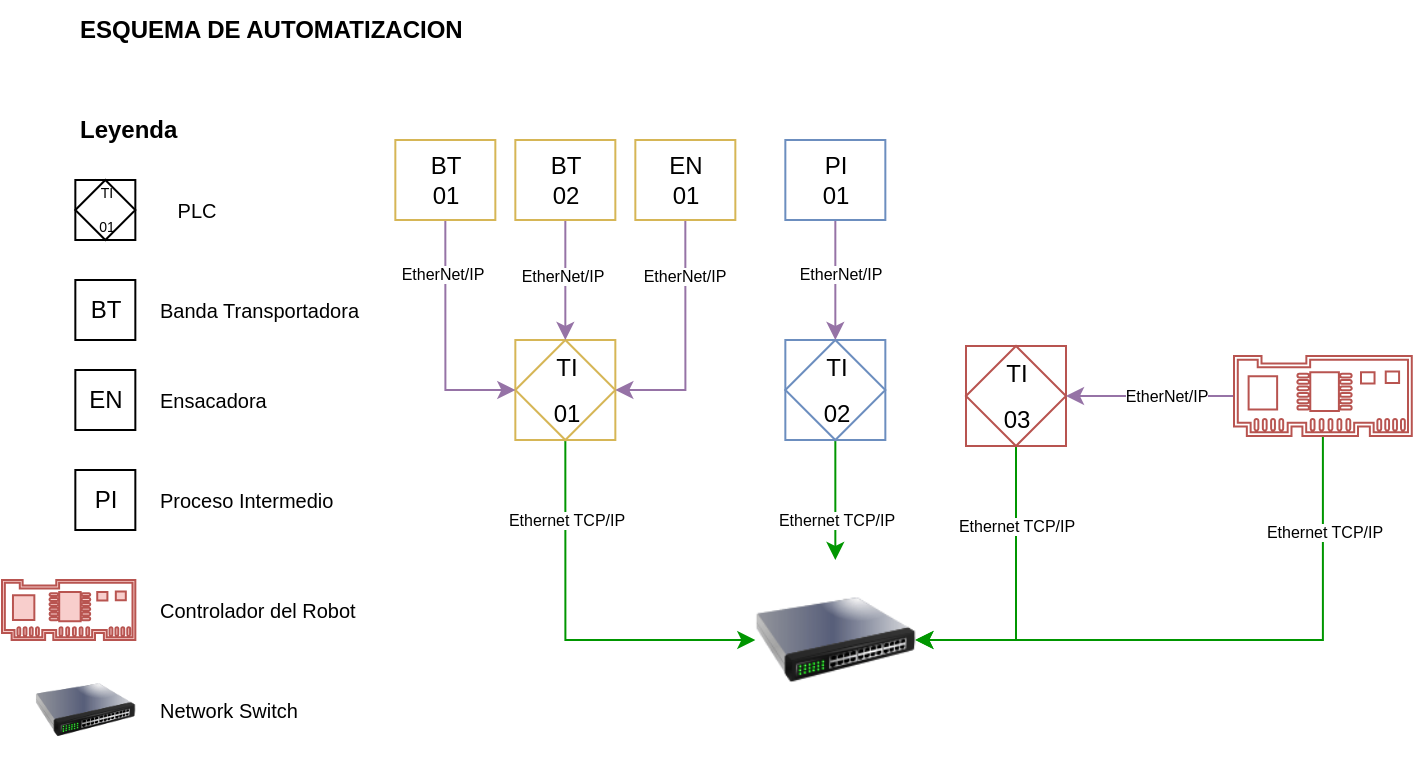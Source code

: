 <mxfile version="20.6.0" type="github">
  <diagram id="C5RBs43oDa-KdzZeNtuy" name="Page-1">
    <mxGraphModel dx="1035" dy="563" grid="0" gridSize="10" guides="1" tooltips="1" connect="1" arrows="1" fold="1" page="1" pageScale="1" pageWidth="1169" pageHeight="827" math="0" shadow="0">
      <root>
        <mxCell id="WIyWlLk6GJQsqaUBKTNV-0" />
        <mxCell id="WIyWlLk6GJQsqaUBKTNV-1" parent="WIyWlLk6GJQsqaUBKTNV-0" />
        <mxCell id="p4rsX0myzNsumyMCOvTc-4" style="edgeStyle=orthogonalEdgeStyle;rounded=0;orthogonalLoop=1;jettySize=auto;html=1;exitX=0.5;exitY=1;exitDx=0;exitDy=0;entryX=0;entryY=0.5;entryDx=0;entryDy=0;fillColor=#cdeb8b;strokeColor=#009600;" edge="1" parent="WIyWlLk6GJQsqaUBKTNV-1" source="p4rsX0myzNsumyMCOvTc-0" target="p4rsX0myzNsumyMCOvTc-3">
          <mxGeometry relative="1" as="geometry" />
        </mxCell>
        <mxCell id="p4rsX0myzNsumyMCOvTc-0" value="&lt;table cellpadding=&quot;4&quot; cellspacing=&quot;0&quot; border=&quot;0&quot; style=&quot;font-size:1em;width:100%;height:100%;&quot;&gt;&lt;tbody&gt;&lt;tr&gt;&lt;td&gt;TI&lt;/td&gt;&lt;/tr&gt;&lt;tr&gt;&lt;td&gt;01&lt;/td&gt;&lt;/tr&gt;&lt;/tbody&gt;&lt;/table&gt; " style="html=1;outlineConnect=0;align=center;dashed=0;aspect=fixed;shape=mxgraph.pid2inst.progLogCont;mounting=field;fillColor=none;strokeColor=#d6b656;" vertex="1" parent="WIyWlLk6GJQsqaUBKTNV-1">
          <mxGeometry x="315.67" y="262" width="50" height="50" as="geometry" />
        </mxCell>
        <mxCell id="p4rsX0myzNsumyMCOvTc-5" style="edgeStyle=orthogonalEdgeStyle;rounded=0;orthogonalLoop=1;jettySize=auto;html=1;exitX=0.5;exitY=1;exitDx=0;exitDy=0;fillColor=#cdeb8b;strokeColor=#009600;" edge="1" parent="WIyWlLk6GJQsqaUBKTNV-1" source="p4rsX0myzNsumyMCOvTc-1" target="p4rsX0myzNsumyMCOvTc-3">
          <mxGeometry relative="1" as="geometry" />
        </mxCell>
        <mxCell id="p4rsX0myzNsumyMCOvTc-1" value="&lt;table cellpadding=&quot;4&quot; cellspacing=&quot;0&quot; border=&quot;0&quot; style=&quot;font-size:1em;width:100%;height:100%;&quot;&gt;&lt;tbody&gt;&lt;tr&gt;&lt;td&gt;TI&lt;/td&gt;&lt;/tr&gt;&lt;tr&gt;&lt;td&gt;02&lt;/td&gt;&lt;/tr&gt;&lt;/tbody&gt;&lt;/table&gt; " style="html=1;outlineConnect=0;align=center;dashed=0;aspect=fixed;shape=mxgraph.pid2inst.progLogCont;mounting=field;fillColor=none;strokeColor=#6c8ebf;" vertex="1" parent="WIyWlLk6GJQsqaUBKTNV-1">
          <mxGeometry x="450.67" y="262" width="50" height="50" as="geometry" />
        </mxCell>
        <mxCell id="p4rsX0myzNsumyMCOvTc-6" style="edgeStyle=orthogonalEdgeStyle;rounded=0;orthogonalLoop=1;jettySize=auto;html=1;exitX=0.5;exitY=1;exitDx=0;exitDy=0;entryX=1;entryY=0.5;entryDx=0;entryDy=0;fillColor=#cdeb8b;strokeColor=#009600;" edge="1" parent="WIyWlLk6GJQsqaUBKTNV-1" source="p4rsX0myzNsumyMCOvTc-2" target="p4rsX0myzNsumyMCOvTc-3">
          <mxGeometry relative="1" as="geometry">
            <mxPoint x="555.67" y="412" as="targetPoint" />
          </mxGeometry>
        </mxCell>
        <mxCell id="p4rsX0myzNsumyMCOvTc-2" value="&lt;table cellpadding=&quot;4&quot; cellspacing=&quot;0&quot; border=&quot;0&quot; style=&quot;font-size:1em;width:100%;height:100%;&quot;&gt;&lt;tbody&gt;&lt;tr&gt;&lt;td&gt;TI&lt;/td&gt;&lt;/tr&gt;&lt;tr&gt;&lt;td&gt;03&lt;/td&gt;&lt;/tr&gt;&lt;/tbody&gt;&lt;/table&gt; " style="html=1;outlineConnect=0;align=center;dashed=0;aspect=fixed;shape=mxgraph.pid2inst.progLogCont;mounting=field;fillColor=none;strokeColor=#b85450;" vertex="1" parent="WIyWlLk6GJQsqaUBKTNV-1">
          <mxGeometry x="541" y="265" width="50" height="50" as="geometry" />
        </mxCell>
        <mxCell id="p4rsX0myzNsumyMCOvTc-3" value="" style="image;html=1;image=img/lib/clip_art/networking/Switch_128x128.png" vertex="1" parent="WIyWlLk6GJQsqaUBKTNV-1">
          <mxGeometry x="435.67" y="372" width="80" height="80" as="geometry" />
        </mxCell>
        <mxCell id="p4rsX0myzNsumyMCOvTc-10" value="&lt;b style=&quot;font-size: 12px;&quot;&gt;Leyenda&lt;/b&gt;" style="text;html=1;strokeColor=none;fillColor=none;align=left;verticalAlign=middle;whiteSpace=wrap;rounded=0;fontSize=12;" vertex="1" parent="WIyWlLk6GJQsqaUBKTNV-1">
          <mxGeometry x="95.67" y="142" width="60" height="30" as="geometry" />
        </mxCell>
        <mxCell id="p4rsX0myzNsumyMCOvTc-12" style="edgeStyle=orthogonalEdgeStyle;rounded=0;orthogonalLoop=1;jettySize=auto;html=1;entryX=1;entryY=0.5;entryDx=0;entryDy=0;fontSize=10;fillColor=#cdeb8b;strokeColor=#009600;" edge="1" parent="WIyWlLk6GJQsqaUBKTNV-1" source="p4rsX0myzNsumyMCOvTc-11" target="p4rsX0myzNsumyMCOvTc-3">
          <mxGeometry relative="1" as="geometry">
            <mxPoint x="555.67" y="412" as="targetPoint" />
            <Array as="points">
              <mxPoint x="719" y="412" />
            </Array>
          </mxGeometry>
        </mxCell>
        <mxCell id="p4rsX0myzNsumyMCOvTc-13" value="Ethernet TCP/IP" style="edgeLabel;html=1;align=center;verticalAlign=middle;resizable=0;points=[];fontSize=8;" vertex="1" connectable="0" parent="p4rsX0myzNsumyMCOvTc-12">
          <mxGeometry x="-0.85" y="1" relative="1" as="geometry">
            <mxPoint x="-1" y="25" as="offset" />
          </mxGeometry>
        </mxCell>
        <mxCell id="p4rsX0myzNsumyMCOvTc-14" style="edgeStyle=orthogonalEdgeStyle;rounded=0;orthogonalLoop=1;jettySize=auto;html=1;fontSize=10;fillColor=#e1d5e7;strokeColor=#9673a6;entryX=1;entryY=0.5;entryDx=0;entryDy=0;" edge="1" parent="WIyWlLk6GJQsqaUBKTNV-1" source="p4rsX0myzNsumyMCOvTc-11" target="p4rsX0myzNsumyMCOvTc-2">
          <mxGeometry relative="1" as="geometry">
            <mxPoint x="607" y="288" as="targetPoint" />
          </mxGeometry>
        </mxCell>
        <mxCell id="p4rsX0myzNsumyMCOvTc-16" value="EtherNet/IP" style="edgeLabel;html=1;align=center;verticalAlign=middle;resizable=0;points=[];fontSize=8;" vertex="1" connectable="0" parent="p4rsX0myzNsumyMCOvTc-14">
          <mxGeometry x="-0.175" y="-2" relative="1" as="geometry">
            <mxPoint y="2" as="offset" />
          </mxGeometry>
        </mxCell>
        <mxCell id="p4rsX0myzNsumyMCOvTc-11" value="" style="sketch=0;pointerEvents=1;shadow=0;dashed=0;html=1;strokeColor=#b85450;fillColor=none;aspect=fixed;labelPosition=center;verticalLabelPosition=bottom;verticalAlign=top;align=center;outlineConnect=0;shape=mxgraph.vvd.scsi_controller;fontSize=10;" vertex="1" parent="WIyWlLk6GJQsqaUBKTNV-1">
          <mxGeometry x="675" y="270" width="88.89" height="40" as="geometry" />
        </mxCell>
        <mxCell id="p4rsX0myzNsumyMCOvTc-17" value="&lt;table cellpadding=&quot;4&quot; cellspacing=&quot;0&quot; border=&quot;0&quot; style=&quot;font-size: 7px; width: 100%; height: 100%;&quot;&gt;&lt;tbody style=&quot;font-size: 7px;&quot;&gt;&lt;tr style=&quot;font-size: 7px;&quot;&gt;&lt;td style=&quot;font-size: 7px;&quot;&gt;TI&lt;/td&gt;&lt;/tr&gt;&lt;tr style=&quot;font-size: 7px;&quot;&gt;&lt;td style=&quot;font-size: 7px;&quot;&gt;01&lt;/td&gt;&lt;/tr&gt;&lt;/tbody&gt;&lt;/table&gt; " style="html=1;outlineConnect=0;align=center;dashed=0;aspect=fixed;shape=mxgraph.pid2inst.progLogCont;mounting=field;fontSize=7;" vertex="1" parent="WIyWlLk6GJQsqaUBKTNV-1">
          <mxGeometry x="95.67" y="182" width="30" height="30" as="geometry" />
        </mxCell>
        <mxCell id="p4rsX0myzNsumyMCOvTc-18" value="PLC" style="text;html=1;align=center;verticalAlign=middle;resizable=0;points=[];autosize=1;strokeColor=none;fillColor=none;fontSize=10;" vertex="1" parent="WIyWlLk6GJQsqaUBKTNV-1">
          <mxGeometry x="135.67" y="182" width="40" height="30" as="geometry" />
        </mxCell>
        <mxCell id="p4rsX0myzNsumyMCOvTc-23" style="edgeStyle=orthogonalEdgeStyle;rounded=0;orthogonalLoop=1;jettySize=auto;html=1;exitX=0.5;exitY=1;exitDx=0;exitDy=0;entryX=0;entryY=0.5;entryDx=0;entryDy=0;fontSize=10;fillColor=#e1d5e7;strokeColor=#9673a6;" edge="1" parent="WIyWlLk6GJQsqaUBKTNV-1" source="p4rsX0myzNsumyMCOvTc-19" target="p4rsX0myzNsumyMCOvTc-0">
          <mxGeometry relative="1" as="geometry" />
        </mxCell>
        <mxCell id="p4rsX0myzNsumyMCOvTc-37" value="EtherNet/IP" style="edgeLabel;html=1;align=center;verticalAlign=middle;resizable=0;points=[];fontSize=8;" vertex="1" connectable="0" parent="p4rsX0myzNsumyMCOvTc-23">
          <mxGeometry x="-0.449" y="-2" relative="1" as="geometry">
            <mxPoint y="-6" as="offset" />
          </mxGeometry>
        </mxCell>
        <mxCell id="p4rsX0myzNsumyMCOvTc-19" value="BT&lt;br&gt;01" style="whiteSpace=wrap;html=1;fillColor=none;strokeColor=#d6b656;dashed=0;" vertex="1" parent="WIyWlLk6GJQsqaUBKTNV-1">
          <mxGeometry x="255.67" y="162" width="50" height="40" as="geometry" />
        </mxCell>
        <mxCell id="p4rsX0myzNsumyMCOvTc-22" value="" style="edgeStyle=orthogonalEdgeStyle;rounded=0;orthogonalLoop=1;jettySize=auto;html=1;fontSize=10;fillColor=#e1d5e7;strokeColor=#9673a6;" edge="1" parent="WIyWlLk6GJQsqaUBKTNV-1" source="p4rsX0myzNsumyMCOvTc-21" target="p4rsX0myzNsumyMCOvTc-0">
          <mxGeometry relative="1" as="geometry" />
        </mxCell>
        <mxCell id="p4rsX0myzNsumyMCOvTc-36" value="EtherNet/IP" style="edgeLabel;html=1;align=center;verticalAlign=middle;resizable=0;points=[];fontSize=8;" vertex="1" connectable="0" parent="p4rsX0myzNsumyMCOvTc-22">
          <mxGeometry x="-0.091" y="-2" relative="1" as="geometry">
            <mxPoint as="offset" />
          </mxGeometry>
        </mxCell>
        <mxCell id="p4rsX0myzNsumyMCOvTc-21" value="BT&lt;br&gt;02" style="whiteSpace=wrap;html=1;fillColor=none;strokeColor=#d6b656;dashed=0;" vertex="1" parent="WIyWlLk6GJQsqaUBKTNV-1">
          <mxGeometry x="315.67" y="162" width="50" height="40" as="geometry" />
        </mxCell>
        <mxCell id="p4rsX0myzNsumyMCOvTc-25" style="edgeStyle=orthogonalEdgeStyle;rounded=0;orthogonalLoop=1;jettySize=auto;html=1;exitX=0.5;exitY=1;exitDx=0;exitDy=0;entryX=1;entryY=0.5;entryDx=0;entryDy=0;fontSize=10;fillColor=#e1d5e7;strokeColor=#9673a6;" edge="1" parent="WIyWlLk6GJQsqaUBKTNV-1" source="p4rsX0myzNsumyMCOvTc-24" target="p4rsX0myzNsumyMCOvTc-0">
          <mxGeometry relative="1" as="geometry" />
        </mxCell>
        <mxCell id="p4rsX0myzNsumyMCOvTc-35" value="EtherNet/IP" style="edgeLabel;html=1;align=center;verticalAlign=middle;resizable=0;points=[];fontSize=8;" vertex="1" connectable="0" parent="p4rsX0myzNsumyMCOvTc-25">
          <mxGeometry x="-0.524" y="-1" relative="1" as="geometry">
            <mxPoint y="-1" as="offset" />
          </mxGeometry>
        </mxCell>
        <mxCell id="p4rsX0myzNsumyMCOvTc-24" value="EN&lt;br&gt;01" style="whiteSpace=wrap;html=1;fillColor=none;strokeColor=#d6b656;dashed=0;" vertex="1" parent="WIyWlLk6GJQsqaUBKTNV-1">
          <mxGeometry x="375.67" y="162" width="50" height="40" as="geometry" />
        </mxCell>
        <mxCell id="p4rsX0myzNsumyMCOvTc-27" style="edgeStyle=orthogonalEdgeStyle;rounded=0;orthogonalLoop=1;jettySize=auto;html=1;entryX=0.5;entryY=0;entryDx=0;entryDy=0;fontSize=10;fillColor=#e1d5e7;strokeColor=#9673a6;" edge="1" parent="WIyWlLk6GJQsqaUBKTNV-1" source="p4rsX0myzNsumyMCOvTc-26" target="p4rsX0myzNsumyMCOvTc-1">
          <mxGeometry relative="1" as="geometry" />
        </mxCell>
        <mxCell id="p4rsX0myzNsumyMCOvTc-34" value="EtherNet/IP" style="edgeLabel;html=1;align=center;verticalAlign=middle;resizable=0;points=[];fontSize=8;" vertex="1" connectable="0" parent="p4rsX0myzNsumyMCOvTc-27">
          <mxGeometry x="-0.113" y="2" relative="1" as="geometry">
            <mxPoint as="offset" />
          </mxGeometry>
        </mxCell>
        <mxCell id="p4rsX0myzNsumyMCOvTc-26" value="PI&lt;br&gt;01" style="whiteSpace=wrap;html=1;dashed=0;fillColor=none;strokeColor=#6c8ebf;" vertex="1" parent="WIyWlLk6GJQsqaUBKTNV-1">
          <mxGeometry x="450.67" y="162" width="50" height="40" as="geometry" />
        </mxCell>
        <mxCell id="p4rsX0myzNsumyMCOvTc-28" value="BT" style="whiteSpace=wrap;html=1;dashed=0;" vertex="1" parent="WIyWlLk6GJQsqaUBKTNV-1">
          <mxGeometry x="95.67" y="232" width="30" height="30" as="geometry" />
        </mxCell>
        <mxCell id="p4rsX0myzNsumyMCOvTc-29" value="Banda Transportadora" style="text;html=1;align=left;verticalAlign=middle;resizable=0;points=[];autosize=1;strokeColor=none;fillColor=none;fontSize=10;" vertex="1" parent="WIyWlLk6GJQsqaUBKTNV-1">
          <mxGeometry x="135.67" y="232" width="120" height="30" as="geometry" />
        </mxCell>
        <mxCell id="p4rsX0myzNsumyMCOvTc-30" value="EN" style="whiteSpace=wrap;html=1;dashed=0;" vertex="1" parent="WIyWlLk6GJQsqaUBKTNV-1">
          <mxGeometry x="95.67" y="277" width="30" height="30" as="geometry" />
        </mxCell>
        <mxCell id="p4rsX0myzNsumyMCOvTc-31" value="Ensacadora" style="text;html=1;align=left;verticalAlign=middle;resizable=0;points=[];autosize=1;strokeColor=none;fillColor=none;fontSize=10;" vertex="1" parent="WIyWlLk6GJQsqaUBKTNV-1">
          <mxGeometry x="135.67" y="277" width="80" height="30" as="geometry" />
        </mxCell>
        <mxCell id="p4rsX0myzNsumyMCOvTc-32" value="PI" style="whiteSpace=wrap;html=1;dashed=0;" vertex="1" parent="WIyWlLk6GJQsqaUBKTNV-1">
          <mxGeometry x="95.67" y="327" width="30" height="30" as="geometry" />
        </mxCell>
        <mxCell id="p4rsX0myzNsumyMCOvTc-33" value="Proceso Intermedio" style="text;html=1;align=left;verticalAlign=middle;resizable=0;points=[];autosize=1;strokeColor=none;fillColor=none;fontSize=10;" vertex="1" parent="WIyWlLk6GJQsqaUBKTNV-1">
          <mxGeometry x="135.67" y="327" width="110" height="30" as="geometry" />
        </mxCell>
        <mxCell id="p4rsX0myzNsumyMCOvTc-39" value="" style="sketch=0;pointerEvents=1;shadow=0;dashed=0;html=1;strokeColor=#b85450;fillColor=#f8cecc;aspect=fixed;labelPosition=center;verticalLabelPosition=bottom;verticalAlign=top;align=center;outlineConnect=0;shape=mxgraph.vvd.scsi_controller;fontSize=10;" vertex="1" parent="WIyWlLk6GJQsqaUBKTNV-1">
          <mxGeometry x="59" y="382" width="66.67" height="30" as="geometry" />
        </mxCell>
        <mxCell id="p4rsX0myzNsumyMCOvTc-40" value="Controlador del Robot" style="text;html=1;align=left;verticalAlign=middle;resizable=0;points=[];autosize=1;strokeColor=none;fillColor=none;fontSize=10;" vertex="1" parent="WIyWlLk6GJQsqaUBKTNV-1">
          <mxGeometry x="135.67" y="382" width="120" height="30" as="geometry" />
        </mxCell>
        <mxCell id="p4rsX0myzNsumyMCOvTc-41" value="" style="image;html=1;image=img/lib/clip_art/networking/Switch_128x128.png" vertex="1" parent="WIyWlLk6GJQsqaUBKTNV-1">
          <mxGeometry x="75.67" y="422" width="50" height="50" as="geometry" />
        </mxCell>
        <mxCell id="p4rsX0myzNsumyMCOvTc-42" value="Network Switch" style="text;html=1;align=left;verticalAlign=middle;resizable=0;points=[];autosize=1;strokeColor=none;fillColor=none;fontSize=10;" vertex="1" parent="WIyWlLk6GJQsqaUBKTNV-1">
          <mxGeometry x="135.67" y="432" width="90" height="30" as="geometry" />
        </mxCell>
        <mxCell id="p4rsX0myzNsumyMCOvTc-43" value="Ethernet TCP/IP" style="edgeLabel;html=1;align=center;verticalAlign=middle;resizable=0;points=[];fontSize=8;" vertex="1" connectable="0" parent="WIyWlLk6GJQsqaUBKTNV-1">
          <mxGeometry x="566" y="355.0" as="geometry" />
        </mxCell>
        <mxCell id="p4rsX0myzNsumyMCOvTc-44" value="Ethernet TCP/IP" style="edgeLabel;html=1;align=center;verticalAlign=middle;resizable=0;points=[];fontSize=8;" vertex="1" connectable="0" parent="WIyWlLk6GJQsqaUBKTNV-1">
          <mxGeometry x="475.67" y="352.0" as="geometry" />
        </mxCell>
        <mxCell id="p4rsX0myzNsumyMCOvTc-45" value="Ethernet TCP/IP" style="edgeLabel;html=1;align=center;verticalAlign=middle;resizable=0;points=[];fontSize=8;" vertex="1" connectable="0" parent="WIyWlLk6GJQsqaUBKTNV-1">
          <mxGeometry x="340.67" y="352.0" as="geometry" />
        </mxCell>
        <mxCell id="p4rsX0myzNsumyMCOvTc-46" value="&lt;b style=&quot;font-size: 12px;&quot;&gt;ESQUEMA DE AUTOMATIZACION&lt;/b&gt;" style="text;html=1;strokeColor=none;fillColor=none;align=left;verticalAlign=middle;whiteSpace=wrap;rounded=0;fontSize=12;" vertex="1" parent="WIyWlLk6GJQsqaUBKTNV-1">
          <mxGeometry x="95.67" y="92" width="240" height="30" as="geometry" />
        </mxCell>
      </root>
    </mxGraphModel>
  </diagram>
</mxfile>
